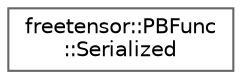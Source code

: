 digraph "Graphical Class Hierarchy"
{
 // LATEX_PDF_SIZE
  bgcolor="transparent";
  edge [fontname=Helvetica,fontsize=10,labelfontname=Helvetica,labelfontsize=10];
  node [fontname=Helvetica,fontsize=10,shape=box,height=0.2,width=0.4];
  rankdir="LR";
  Node0 [label="freetensor::PBFunc\l::Serialized",height=0.2,width=0.4,color="grey40", fillcolor="white", style="filled",URL="$classfreetensor_1_1PBFunc_1_1Serialized.html",tooltip=" "];
}
